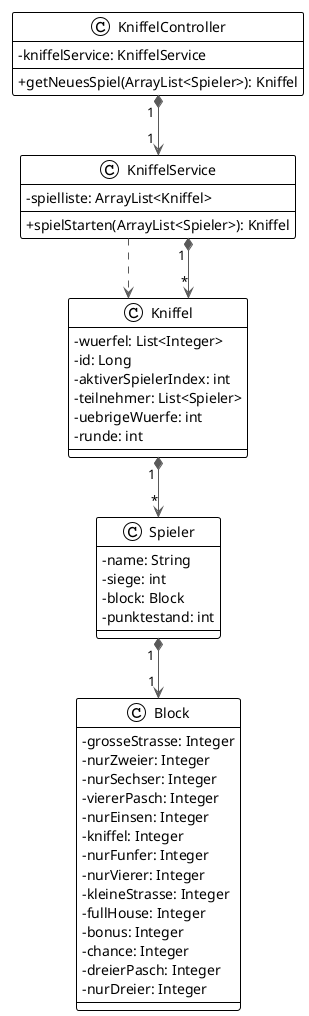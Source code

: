 @startuml

!theme plain
top to bottom direction
skinparam linetype ortho
skinparam classAttributeIconSize 0

class Block {
  - grosseStrasse: Integer
  - nurZweier: Integer
  - nurSechser: Integer
  - viererPasch: Integer
  - nurEinsen: Integer
  - kniffel: Integer
  - nurFunfer: Integer
  - nurVierer: Integer
  - kleineStrasse: Integer
  - fullHouse: Integer
  - bonus: Integer
  - chance: Integer
  - dreierPasch: Integer
  - nurDreier: Integer
}
class Kniffel {
  - wuerfel: List<Integer>
  - id: Long
  - aktiverSpielerIndex: int
  - teilnehmer: List<Spieler>
  - uebrigeWuerfe: int
  - runde: int
}
class KniffelController {
  - kniffelService: KniffelService
  + getNeuesSpiel(ArrayList<Spieler>): Kniffel
}
class KniffelService {
  - spielliste: ArrayList<Kniffel>
  + spielStarten(ArrayList<Spieler>): Kniffel
}
class Spieler {
  - name: String
  - siege: int
  - block: Block
  - punktestand: int
}

Kniffel                   "1 " *-[#595959,plain]-> "*" Spieler
KniffelController         "1 " *-[#595959,plain]-> "1 " KniffelService
KniffelService             -[#595959,dashed]->  Kniffel
KniffelService            "1  " *-[#595959,plain]-> " * " Kniffel
Spieler                   "1 " *-[#595959,plain]-> "1 " Block
@enduml
